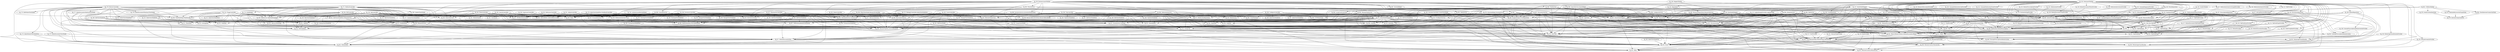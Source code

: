 digraph G { 
"fg_017: PatientEncounterItem" -> "fg_001: PatientItem"; 
"fg_018: dateUtils" -> "fg_017: PatientEncounterItem"; 
"fg_019: StringUtils" -> "fg_018: dateUtils"; 
"fg_020: IUser" -> "fg_002: IRole"; 
"fg_021: MissionItem" -> "fg_009: MissionTripItem,ServiceResponse"; 
"fg_022: ISessionService,CurrentUser" -> "fg_009: MissionTripItem,ServiceResponse"; 
"fg_022: ISessionService,CurrentUser" -> "fg_002: IRole"; 
"fg_023: IConceptService" -> "fg_009: MissionTripItem,ServiceResponse"; 
"fg_023: IConceptService" -> "fg_008: MedicationItem,PrescriptionItem"; 
"fg_024: IConfigureService" -> "fg_009: MissionTripItem,ServiceResponse"; 
"fg_024: IConfigureService" -> "fg_003: ISystemSetting"; 
"fg_025: IInventoryService" -> "fg_009: MissionTripItem,ServiceResponse"; 
"fg_025: IInventoryService" -> "fg_008: MedicationItem,PrescriptionItem"; 
"fg_026: IMedicationService" -> "fg_009: MissionTripItem,ServiceResponse"; 
"fg_026: IMedicationService" -> "fg_007: MedicationAdministrationItem"; 
"fg_026: IMedicationService" -> "fg_008: MedicationItem,PrescriptionItem"; 
"fg_027: IResearchService" -> "fg_009: MissionTripItem,ServiceResponse"; 
"fg_029: IRoleService" -> "fg_009: MissionTripItem,ServiceResponse"; 
"fg_029: IRoleService" -> "fg_002: IRole"; 
"fg_030: ISearchService" -> "fg_009: MissionTripItem,ServiceResponse"; 
"fg_031: TabItem" -> "fg_014: TabFieldItem"; 
"fg_032: EditViewModelPost,IPhotoService" -> "fg_009: MissionTripItem,ServiceResponse"; 
"fg_032: EditViewModelPost,IPhotoService" -> "fg_011: PhotoItem"; 
"fg_032: EditViewModelPost,IPhotoService" -> "fg_014: TabFieldItem"; 
"fg_032: EditViewModelPost,IPhotoService" -> "fg_017: PatientEncounterItem"; 
"fg_032: EditViewModelPost,IPhotoService" -> "fg_008: MedicationItem,PrescriptionItem"; 
"fg_032: EditViewModelPost,IPhotoService" -> "fg_012: ProblemItem"; 
"fg_033: AbstractMultiMap" -> "fg_019: StringUtils"; 
"fg_034: User,IMissionTeam,MissionTeam,MissionTrip" -> "fg_036: MissionCountry,MissionCity"; 
"fg_034: User,IMissionTeam,MissionTeam,MissionTrip" -> "fg_035: IMissionCountry,IMissionCity"; 
"fg_034: User,IMissionTeam,MissionTeam,MissionTrip" -> "fg_002: IRole"; 
"fg_034: User,IMissionTeam,MissionTeam,MissionTrip" -> "fg_020: IUser"; 
"fg_036: MissionCountry,MissionCity" -> "fg_035: IMissionCountry,IMissionCity"; 
"fg_037: IUserService,UserItem" -> "fg_009: MissionTripItem,ServiceResponse"; 
"fg_037: IUserService,UserItem" -> "fg_002: IRole"; 
"fg_037: IUserService,UserItem" -> "fg_020: IUser"; 
"fg_038: ITabService,TabFieldMultiMap" -> "fg_009: MissionTripItem,ServiceResponse"; 
"fg_038: ITabService,TabFieldMultiMap" -> "fg_014: TabFieldItem"; 
"fg_038: ITabService,TabFieldMultiMap" -> "fg_031: TabItem"; 
"fg_038: ITabService,TabFieldMultiMap" -> "fg_033: AbstractMultiMap"; 
"fg_038: ITabService,TabFieldMultiMap" -> "fg_019: StringUtils"; 
"fg_039: VitalMultiMap,IVitalService" -> "fg_009: MissionTripItem,ServiceResponse"; 
"fg_039: VitalMultiMap,IVitalService" -> "fg_015: VitalItem"; 
"fg_039: VitalMultiMap,IVitalService" -> "fg_033: AbstractMultiMap"; 
"fg_041: Photo,IPatient,Patient,PatientEncounter,IPhoto" -> "fg_042: PatientAgeClassification"; 
"fg_041: Photo,IPatient,Patient,PatientEncounter,IPhoto" -> "fg_040: IPatientAgeClassification"; 
"fg_041: Photo,IPatient,Patient,PatientEncounter,IPhoto" -> "fg_034: User,IMissionTeam,MissionTeam,MissionTrip"; 
"fg_041: Photo,IPatient,Patient,PatientEncounter,IPhoto" -> "fg_020: IUser"; 
"fg_042: PatientAgeClassification" -> "fg_040: IPatientAgeClassification"; 
"fg_045: IMissionTripService" -> "fg_009: MissionTripItem,ServiceResponse"; 
"fg_045: IMissionTripService" -> "fg_034: User,IMissionTeam,MissionTeam,MissionTrip"; 
"fg_045: IMissionTripService" -> "fg_043: TripItem"; 
"fg_045: IMissionTripService" -> "fg_044: TeamItem"; 
"fg_046: AllowedRoles,AllowedRolesAction" -> "fg_002: IRole"; 
"fg_046: AllowedRoles,AllowedRolesAction" -> "fg_037: IUserService,UserItem"; 
"fg_049: Medication,PatientPrescription" -> "fg_041: Photo,IPatient,Patient,PatientEncounter,IPhoto"; 
"fg_049: Medication,PatientPrescription" -> "fg_034: User,IMissionTeam,MissionTeam,MissionTrip"; 
"fg_049: Medication,PatientPrescription" -> "fg_048: IConceptPrescriptionAdministration"; 
"fg_049: Medication,PatientPrescription" -> "fg_020: IUser"; 
"fg_049: Medication,PatientPrescription" -> "fg_050: ConceptPrescriptionAdministration"; 
"fg_050: ConceptPrescriptionAdministration" -> "fg_048: IConceptPrescriptionAdministration"; 
"fg_053: ITab,Tab,TabField" -> "fg_057: TabFieldType"; 
"fg_053: ITab,Tab,TabField" -> "fg_056: "; 
"fg_053: ITab,Tab,TabField" -> "fg_052: ITabFieldSize"; 
"fg_053: ITab,Tab,TabField" -> "fg_055: TabFieldSize"; 
"fg_053: ITab,Tab,TabField" -> "fg_054: ITabFieldType"; 
"fg_055: TabFieldSize" -> "fg_052: ITabFieldSize"; 
"fg_056: " -> "fg_041: Photo,IPatient,Patient,PatientEncounter,IPhoto"; 
"fg_056: " -> "fg_034: User,IMissionTeam,MissionTeam,MissionTrip"; 
"fg_056: " -> "fg_052: ITabFieldSize"; 
"fg_056: " -> "fg_054: ITabFieldType"; 
"fg_056: " -> "fg_053: ITab,Tab,TabField"; 
"fg_057: TabFieldType" -> "fg_054: ITabFieldType"; 
"fg_058: LogicDoer" -> "fg_041: Photo,IPatient,Patient,PatientEncounter,IPhoto"; 
"fg_058: LogicDoer" -> "fg_018: dateUtils"; 
"fg_059: IPatientService" -> "fg_009: MissionTripItem,ServiceResponse"; 
"fg_059: IPatientService" -> "fg_041: Photo,IPatient,Patient,PatientEncounter,IPhoto"; 
"fg_059: IPatientService" -> "fg_001: PatientItem"; 
"fg_060: ILoginAttempt,IUserRepository" -> "fg_034: User,IMissionTeam,MissionTeam,MissionTrip"; 
"fg_060: ILoginAttempt,IUserRepository" -> "fg_002: IRole"; 
"fg_060: ILoginAttempt,IUserRepository" -> "fg_020: IUser"; 
"fg_061: IPatientEncounterVital" -> "fg_051: IVital"; 
"fg_062: ResearchEncounterVital" -> "fg_042: PatientAgeClassification"; 
"fg_062: ResearchEncounterVital" -> "fg_040: IPatientAgeClassification"; 
"fg_062: ResearchEncounterVital" -> "fg_041: Photo,IPatient,Patient,PatientEncounter,IPhoto"; 
"fg_062: ResearchEncounterVital" -> "fg_063: Vital"; 
"fg_062: ResearchEncounterVital" -> "fg_034: User,IMissionTeam,MissionTeam,MissionTrip"; 
"fg_062: ResearchEncounterVital" -> "fg_049: Medication,PatientPrescription"; 
"fg_062: ResearchEncounterVital" -> "fg_051: IVital"; 
"fg_062: ResearchEncounterVital" -> "fg_020: IUser"; 
"fg_063: Vital" -> "fg_051: IVital"; 
"fg_064: IEncounterService" -> "fg_009: MissionTripItem,ServiceResponse"; 
"fg_064: IEncounterService" -> "fg_041: Photo,IPatient,Patient,PatientEncounter,IPhoto"; 
"fg_064: IEncounterService" -> "fg_056: "; 
"fg_064: IEncounterService" -> "fg_017: PatientEncounterItem"; 
"fg_065: IDataModelMapper" -> "fg_041: Photo,IPatient,Patient,PatientEncounter,IPhoto"; 
"fg_065: IDataModelMapper" -> "fg_034: User,IMissionTeam,MissionTeam,MissionTrip"; 
"fg_065: IDataModelMapper" -> "fg_056: "; 
"fg_065: IDataModelMapper" -> "fg_049: Medication,PatientPrescription"; 
"fg_065: IDataModelMapper" -> "fg_061: IPatientEncounterVital"; 
"fg_065: IDataModelMapper" -> "fg_035: IMissionCountry,IMissionCity"; 
"fg_065: IDataModelMapper" -> "fg_002: IRole"; 
"fg_065: IDataModelMapper" -> "fg_020: IUser"; 
"fg_065: IDataModelMapper" -> "fg_053: ITab,Tab,TabField"; 
"fg_066: QueryProvider" -> "fg_036: MissionCountry,MissionCity"; 
"fg_066: QueryProvider" -> "fg_034: User,IMissionTeam,MissionTeam,MissionTrip"; 
"fg_066: QueryProvider" -> "fg_003: ISystemSetting"; 
"fg_066: QueryProvider" -> "fg_049: Medication,PatientPrescription"; 
"fg_066: QueryProvider" -> "fg_056: "; 
"fg_066: QueryProvider" -> "fg_061: IPatientEncounterVital"; 
"fg_066: QueryProvider" -> "fg_055: TabFieldSize"; 
"fg_066: QueryProvider" -> "fg_042: PatientAgeClassification"; 
"fg_066: QueryProvider" -> "fg_041: Photo,IPatient,Patient,PatientEncounter,IPhoto"; 
"fg_066: QueryProvider" -> "fg_063: Vital"; 
"fg_066: QueryProvider" -> "fg_057: TabFieldType"; 
"fg_066: QueryProvider" -> "fg_051: IVital"; 
"fg_066: QueryProvider" -> "fg_062: ResearchEncounterVital"; 
"fg_066: QueryProvider" -> "fg_053: ITab,Tab,TabField"; 
"fg_068: IPatientRepository" -> "fg_040: IPatientAgeClassification"; 
"fg_068: IPatientRepository" -> "fg_041: Photo,IPatient,Patient,PatientEncounter,IPhoto"; 
"fg_070: ISessionHelper,SessionService" -> "fg_005: IPasswordEncryptor"; 
"fg_070: ISessionHelper,SessionService" -> "fg_009: MissionTripItem,ServiceResponse"; 
"fg_070: ISessionHelper,SessionService" -> "fg_045: IMissionTripService"; 
"fg_070: ISessionHelper,SessionService" -> "fg_060: ILoginAttempt,IUserRepository"; 
"fg_070: ISessionHelper,SessionService" -> "fg_034: User,IMissionTeam,MissionTeam,MissionTrip"; 
"fg_070: ISessionHelper,SessionService" -> "fg_022: ISessionService,CurrentUser"; 
"fg_070: ISessionHelper,SessionService" -> "fg_020: IUser"; 
"fg_070: ISessionHelper,SessionService" -> "fg_037: IUserService,UserItem"; 
"fg_070: ISessionHelper,SessionService" -> "fg_065: IDataModelMapper"; 
"fg_071: IItemModelMapper" -> "fg_009: MissionTripItem,ServiceResponse"; 
"fg_071: IItemModelMapper" -> "fg_010: NoteItem"; 
"fg_071: IItemModelMapper" -> "fg_011: PhotoItem"; 
"fg_071: IItemModelMapper" -> "fg_034: User,IMissionTeam,MissionTeam,MissionTrip"; 
"fg_071: IItemModelMapper" -> "fg_015: VitalItem"; 
"fg_071: IItemModelMapper" -> "fg_049: Medication,PatientPrescription"; 
"fg_071: IItemModelMapper" -> "fg_007: MedicationAdministrationItem"; 
"fg_071: IItemModelMapper" -> "fg_031: TabItem"; 
"fg_071: IItemModelMapper" -> "fg_020: IUser"; 
"fg_071: IItemModelMapper" -> "fg_012: ProblemItem"; 
"fg_071: IItemModelMapper" -> "fg_041: Photo,IPatient,Patient,PatientEncounter,IPhoto"; 
"fg_071: IItemModelMapper" -> "fg_014: TabFieldItem"; 
"fg_071: IItemModelMapper" -> "fg_048: IConceptPrescriptionAdministration"; 
"fg_071: IItemModelMapper" -> "fg_017: PatientEncounterItem"; 
"fg_071: IItemModelMapper" -> "fg_008: MedicationItem,PrescriptionItem"; 
"fg_071: IItemModelMapper" -> "fg_006: CityItem"; 
"fg_071: IItemModelMapper" -> "fg_001: PatientItem"; 
"fg_071: IItemModelMapper" -> "fg_037: IUserService,UserItem"; 
"fg_071: IItemModelMapper" -> "fg_013: SettingItem"; 
"fg_071: IItemModelMapper" -> "fg_043: TripItem"; 
"fg_071: IItemModelMapper" -> "fg_044: TeamItem"; 
"fg_071: IItemModelMapper" -> "fg_021: MissionItem"; 
"fg_072: IMedicationRepository" -> "fg_049: Medication,PatientPrescription"; 
"fg_073: IEncounterRepository" -> "fg_041: Photo,IPatient,Patient,PatientEncounter,IPhoto"; 
"fg_074: IPrescriptionRepository" -> "fg_049: Medication,PatientPrescription"; 
"fg_074: IPrescriptionRepository" -> "fg_048: IConceptPrescriptionAdministration"; 
"fg_075: IPhotoRepository" -> "fg_041: Photo,IPatient,Patient,PatientEncounter,IPhoto"; 
"fg_075: IPhotoRepository" -> "fg_066: QueryProvider"; 
"fg_077: BCryptPasswordEncryptor" -> "fg_005: IPasswordEncryptor"; 
"fg_078: SendLocationDataTask" -> "fg_076: InternetConnectionUtil"; 
"fg_079: MaintainReverseSshTunnelTask" -> "fg_076: InternetConnectionUtil"; 
"fg_080: CheckInternetConnectionTask" -> "fg_076: InternetConnectionUtil"; 
"fg_081: UtilitiesModule" -> "fg_077: BCryptPasswordEncryptor"; 
"fg_081: UtilitiesModule" -> "fg_005: IPasswordEncryptor"; 
"fg_081: UtilitiesModule" -> "fg_079: MaintainReverseSshTunnelTask"; 
"fg_081: UtilitiesModule" -> "fg_078: SendLocationDataTask"; 
"fg_081: UtilitiesModule" -> "fg_080: CheckInternetConnectionTask"; 
"fg_084: LocaleUnitConverter" -> "fg_015: VitalItem"; 
"fg_084: LocaleUnitConverter" -> "fg_001: PatientItem"; 
"fg_084: LocaleUnitConverter" -> "fg_039: VitalMultiMap,IVitalService"; 
"fg_084: LocaleUnitConverter" -> "fg_033: AbstractMultiMap"; 
"fg_085: " -> "fg_005: IPasswordEncryptor"; 
"fg_085: " -> "fg_009: MissionTripItem,ServiceResponse"; 
"fg_085: " -> "fg_071: IItemModelMapper"; 
"fg_085: " -> "fg_060: ILoginAttempt,IUserRepository"; 
"fg_085: " -> "fg_069: IRepository"; 
"fg_085: " -> "fg_049: Medication,PatientPrescription"; 
"fg_085: " -> "fg_002: IRole"; 
"fg_085: " -> "fg_037: IUserService,UserItem"; 
"fg_085: " -> "fg_020: IUser"; 
"fg_085: " -> "fg_018: dateUtils"; 
"fg_085: " -> "fg_065: IDataModelMapper"; 
"fg_085: " -> "fg_019: StringUtils"; 
"fg_086: InventoryService,InventoryExportItem" -> "fg_009: MissionTripItem,ServiceResponse"; 
"fg_086: InventoryService,InventoryExportItem" -> "fg_072: IMedicationRepository"; 
"fg_086: InventoryService,InventoryExportItem" -> "fg_071: IItemModelMapper"; 
"fg_086: InventoryService,InventoryExportItem" -> "fg_060: ILoginAttempt,IUserRepository"; 
"fg_086: InventoryService,InventoryExportItem" -> "fg_049: Medication,PatientPrescription"; 
"fg_086: InventoryService,InventoryExportItem" -> "fg_008: MedicationItem,PrescriptionItem"; 
"fg_086: InventoryService,InventoryExportItem" -> "fg_082: GsonFlattener"; 
"fg_086: InventoryService,InventoryExportItem" -> "fg_018: dateUtils"; 
"fg_086: InventoryService,InventoryExportItem" -> "fg_020: IUser"; 
"fg_086: InventoryService,InventoryExportItem" -> "fg_083: CSVWriterGson"; 
"fg_086: InventoryService,InventoryExportItem" -> "fg_065: IDataModelMapper"; 
"fg_086: InventoryService,InventoryExportItem" -> "fg_025: IInventoryService"; 
"fg_087: SessionHelper" -> "fg_070: ISessionHelper,SessionService"; 
"fg_088: VitalService" -> "fg_009: MissionTripItem,ServiceResponse"; 
"fg_088: VitalService" -> "fg_003: ISystemSetting"; 
"fg_088: VitalService" -> "fg_015: VitalItem"; 
"fg_088: VitalService" -> "fg_061: IPatientEncounterVital"; 
"fg_088: VitalService" -> "fg_071: IItemModelMapper"; 
"fg_088: VitalService" -> "fg_063: Vital"; 
"fg_088: VitalService" -> "fg_069: IRepository"; 
"fg_088: VitalService" -> "fg_039: VitalMultiMap,IVitalService"; 
"fg_088: VitalService" -> "fg_084: LocaleUnitConverter"; 
"fg_088: VitalService" -> "fg_051: IVital"; 
"fg_088: VitalService" -> "fg_018: dateUtils"; 
"fg_088: VitalService" -> "fg_065: IDataModelMapper"; 
"fg_088: VitalService" -> "fg_066: QueryProvider"; 
"fg_089: TabService" -> "fg_009: MissionTripItem,ServiceResponse"; 
"fg_089: TabService" -> "fg_038: ITabService,TabFieldMultiMap"; 
"fg_089: TabService" -> "fg_056: "; 
"fg_089: TabService" -> "fg_052: ITabFieldSize"; 
"fg_089: TabService" -> "fg_031: TabItem"; 
"fg_089: TabService" -> "fg_055: TabFieldSize"; 
"fg_089: TabService" -> "fg_054: ITabFieldType"; 
"fg_089: TabService" -> "fg_041: Photo,IPatient,Patient,PatientEncounter,IPhoto"; 
"fg_089: TabService" -> "fg_071: IItemModelMapper"; 
"fg_089: TabService" -> "fg_014: TabFieldItem"; 
"fg_089: TabService" -> "fg_057: TabFieldType"; 
"fg_089: TabService" -> "fg_069: IRepository"; 
"fg_089: TabService" -> "fg_018: dateUtils"; 
"fg_089: TabService" -> "fg_065: IDataModelMapper"; 
"fg_089: TabService" -> "fg_019: StringUtils"; 
"fg_089: TabService" -> "fg_053: ITab,Tab,TabField"; 
"fg_089: TabService" -> "fg_066: QueryProvider"; 
"fg_090: SearchService,QueryHelper" -> "fg_074: IPrescriptionRepository"; 
"fg_090: SearchService,QueryHelper" -> "fg_020: IUser"; 
"fg_090: SearchService,QueryHelper" -> "fg_071: IItemModelMapper"; 
"fg_090: SearchService,QueryHelper" -> "fg_030: ISearchService"; 
"fg_090: SearchService,QueryHelper" -> "fg_069: IRepository"; 
"fg_090: SearchService,QueryHelper" -> "fg_017: PatientEncounterItem"; 
"fg_090: SearchService,QueryHelper" -> "fg_073: IEncounterRepository"; 
"fg_090: SearchService,QueryHelper" -> "fg_013: SettingItem"; 
"fg_090: SearchService,QueryHelper" -> "fg_025: IInventoryService"; 
"fg_090: SearchService,QueryHelper" -> "fg_009: MissionTripItem,ServiceResponse"; 
"fg_090: SearchService,QueryHelper" -> "fg_036: MissionCountry,MissionCity"; 
"fg_090: SearchService,QueryHelper" -> "fg_034: User,IMissionTeam,MissionTeam,MissionTrip"; 
"fg_090: SearchService,QueryHelper" -> "fg_003: ISystemSetting"; 
"fg_090: SearchService,QueryHelper" -> "fg_068: IPatientRepository"; 
"fg_090: SearchService,QueryHelper" -> "fg_049: Medication,PatientPrescription"; 
"fg_090: SearchService,QueryHelper" -> "fg_035: IMissionCountry,IMissionCity"; 
"fg_090: SearchService,QueryHelper" -> "fg_061: IPatientEncounterVital"; 
"fg_090: SearchService,QueryHelper" -> "fg_067: ConceptDiagnosis,IConceptDiagnosis"; 
"fg_090: SearchService,QueryHelper" -> "fg_040: IPatientAgeClassification"; 
"fg_090: SearchService,QueryHelper" -> "fg_041: Photo,IPatient,Patient,PatientEncounter,IPhoto"; 
"fg_090: SearchService,QueryHelper" -> "fg_008: MedicationItem,PrescriptionItem"; 
"fg_090: SearchService,QueryHelper" -> "fg_001: PatientItem"; 
"fg_090: SearchService,QueryHelper" -> "fg_039: VitalMultiMap,IVitalService"; 
"fg_090: SearchService,QueryHelper" -> "fg_006: CityItem"; 
"fg_090: SearchService,QueryHelper" -> "fg_084: LocaleUnitConverter"; 
"fg_090: SearchService,QueryHelper" -> "fg_066: QueryProvider"; 
"fg_090: SearchService,QueryHelper" -> "fg_019: StringUtils"; 
"fg_091: RoleService" -> "fg_009: MissionTripItem,ServiceResponse"; 
"fg_091: RoleService" -> "fg_060: ILoginAttempt,IUserRepository"; 
"fg_091: RoleService" -> "fg_029: IRoleService"; 
"fg_091: RoleService" -> "fg_002: IRole"; 
"fg_092: ResearchExportItem,ResearchService" -> "fg_009: MissionTripItem,ServiceResponse"; 
"fg_092: ResearchExportItem,ResearchService" -> "fg_058: LogicDoer"; 
"fg_092: ResearchExportItem,ResearchService" -> "fg_034: User,IMissionTeam,MissionTeam,MissionTrip"; 
"fg_092: ResearchExportItem,ResearchService" -> "fg_049: Medication,PatientPrescription"; 
"fg_092: ResearchExportItem,ResearchService" -> "fg_056: "; 
"fg_092: ResearchExportItem,ResearchService" -> "fg_035: IMissionCountry,IMissionCity"; 
"fg_092: ResearchExportItem,ResearchService" -> "fg_028: ResearchResultSetItem,ResearchResultItem"; 
"fg_092: ResearchExportItem,ResearchService" -> "fg_082: GsonFlattener"; 
"fg_092: ResearchExportItem,ResearchService" -> "fg_083: CSVWriterGson"; 
"fg_092: ResearchExportItem,ResearchService" -> "fg_027: IResearchService"; 
"fg_092: ResearchExportItem,ResearchService" -> "fg_041: Photo,IPatient,Patient,PatientEncounter,IPhoto"; 
"fg_092: ResearchExportItem,ResearchService" -> "fg_063: Vital"; 
"fg_092: ResearchExportItem,ResearchService" -> "fg_069: IRepository"; 
"fg_092: ResearchExportItem,ResearchService" -> "fg_051: IVital"; 
"fg_092: ResearchExportItem,ResearchService" -> "fg_062: ResearchEncounterVital"; 
"fg_092: ResearchExportItem,ResearchService" -> "fg_018: dateUtils"; 
"fg_092: ResearchExportItem,ResearchService" -> "fg_019: StringUtils"; 
"fg_092: ResearchExportItem,ResearchService" -> "fg_066: QueryProvider"; 
"fg_093: PhotoService" -> "fg_075: IPhotoRepository"; 
"fg_093: PhotoService" -> "fg_058: LogicDoer"; 
"fg_093: PhotoService" -> "fg_009: MissionTripItem,ServiceResponse"; 
"fg_093: PhotoService" -> "fg_011: PhotoItem"; 
"fg_093: PhotoService" -> "fg_041: Photo,IPatient,Patient,PatientEncounter,IPhoto"; 
"fg_093: PhotoService" -> "fg_071: IItemModelMapper"; 
"fg_093: PhotoService" -> "fg_068: IPatientRepository"; 
"fg_093: PhotoService" -> "fg_017: PatientEncounterItem"; 
"fg_093: PhotoService" -> "fg_001: PatientItem"; 
"fg_093: PhotoService" -> "fg_032: EditViewModelPost,IPhotoService"; 
"fg_093: PhotoService" -> "fg_019: StringUtils"; 
"fg_093: PhotoService" -> "fg_066: QueryProvider"; 
"fg_094: PatientService" -> "fg_009: MissionTripItem,ServiceResponse"; 
"fg_094: PatientService" -> "fg_040: IPatientAgeClassification"; 
"fg_094: PatientService" -> "fg_041: Photo,IPatient,Patient,PatientEncounter,IPhoto"; 
"fg_094: PatientService" -> "fg_071: IItemModelMapper"; 
"fg_094: PatientService" -> "fg_068: IPatientRepository"; 
"fg_094: PatientService" -> "fg_001: PatientItem"; 
"fg_094: PatientService" -> "fg_059: IPatientService"; 
"fg_094: PatientService" -> "fg_065: IDataModelMapper"; 
"fg_094: PatientService" -> "fg_019: StringUtils"; 
"fg_094: PatientService" -> "fg_066: QueryProvider"; 
"fg_095: MissionTripService" -> "fg_009: MissionTripItem,ServiceResponse"; 
"fg_095: MissionTripService" -> "fg_060: ILoginAttempt,IUserRepository"; 
"fg_095: MissionTripService" -> "fg_045: IMissionTripService"; 
"fg_095: MissionTripService" -> "fg_036: MissionCountry,MissionCity"; 
"fg_095: MissionTripService" -> "fg_034: User,IMissionTeam,MissionTeam,MissionTrip"; 
"fg_095: MissionTripService" -> "fg_035: IMissionCountry,IMissionCity"; 
"fg_095: MissionTripService" -> "fg_020: IUser"; 
"fg_095: MissionTripService" -> "fg_071: IItemModelMapper"; 
"fg_095: MissionTripService" -> "fg_069: IRepository"; 
"fg_095: MissionTripService" -> "fg_006: CityItem"; 
"fg_095: MissionTripService" -> "fg_044: TeamItem"; 
"fg_095: MissionTripService" -> "fg_043: TripItem"; 
"fg_095: MissionTripService" -> "fg_065: IDataModelMapper"; 
"fg_095: MissionTripService" -> "fg_066: QueryProvider"; 
"fg_095: MissionTripService" -> "fg_019: StringUtils"; 
"fg_095: MissionTripService" -> "fg_021: MissionItem"; 
"fg_096: MedicationService" -> "fg_009: MissionTripItem,ServiceResponse"; 
"fg_096: MedicationService" -> "fg_049: Medication,PatientPrescription"; 
"fg_096: MedicationService" -> "fg_007: MedicationAdministrationItem"; 
"fg_096: MedicationService" -> "fg_074: IPrescriptionRepository"; 
"fg_096: MedicationService" -> "fg_020: IUser"; 
"fg_096: MedicationService" -> "fg_026: IMedicationService"; 
"fg_096: MedicationService" -> "fg_072: IMedicationRepository"; 
"fg_096: MedicationService" -> "fg_071: IItemModelMapper"; 
"fg_096: MedicationService" -> "fg_048: IConceptPrescriptionAdministration"; 
"fg_096: MedicationService" -> "fg_008: MedicationItem,PrescriptionItem"; 
"fg_096: MedicationService" -> "fg_018: dateUtils"; 
"fg_096: MedicationService" -> "fg_065: IDataModelMapper"; 
"fg_096: MedicationService" -> "fg_019: StringUtils"; 
"fg_097: EncounterService" -> "fg_009: MissionTripItem,ServiceResponse"; 
"fg_097: EncounterService" -> "fg_010: NoteItem"; 
"fg_097: EncounterService" -> "fg_060: ILoginAttempt,IUserRepository"; 
"fg_097: EncounterService" -> "fg_068: IPatientRepository"; 
"fg_097: EncounterService" -> "fg_056: "; 
"fg_097: EncounterService" -> "fg_052: ITabFieldSize"; 
"fg_097: EncounterService" -> "fg_064: IEncounterService"; 
"fg_097: EncounterService" -> "fg_020: IUser"; 
"fg_097: EncounterService" -> "fg_012: ProblemItem"; 
"fg_097: EncounterService" -> "fg_054: ITabFieldType"; 
"fg_097: EncounterService" -> "fg_040: IPatientAgeClassification"; 
"fg_097: EncounterService" -> "fg_014: TabFieldItem"; 
"fg_097: EncounterService" -> "fg_041: Photo,IPatient,Patient,PatientEncounter,IPhoto"; 
"fg_097: EncounterService" -> "fg_071: IItemModelMapper"; 
"fg_097: EncounterService" -> "fg_069: IRepository"; 
"fg_097: EncounterService" -> "fg_017: PatientEncounterItem"; 
"fg_097: EncounterService" -> "fg_073: IEncounterRepository"; 
"fg_097: EncounterService" -> "fg_037: IUserService,UserItem"; 
"fg_097: EncounterService" -> "fg_018: dateUtils"; 
"fg_097: EncounterService" -> "fg_065: IDataModelMapper"; 
"fg_097: EncounterService" -> "fg_053: ITab,Tab,TabField"; 
"fg_097: EncounterService" -> "fg_019: StringUtils"; 
"fg_097: EncounterService" -> "fg_066: QueryProvider"; 
"fg_098: ConfigureService" -> "fg_009: MissionTripItem,ServiceResponse"; 
"fg_098: ConfigureService" -> "fg_003: ISystemSetting"; 
"fg_098: ConfigureService" -> "fg_069: IRepository"; 
"fg_098: ConfigureService" -> "fg_024: IConfigureService"; 
"fg_098: ConfigureService" -> "fg_066: QueryProvider"; 
"fg_099: ConceptService" -> "fg_009: MissionTripItem,ServiceResponse"; 
"fg_099: ConceptService" -> "fg_072: IMedicationRepository"; 
"fg_099: ConceptService" -> "fg_071: IItemModelMapper"; 
"fg_099: ConceptService" -> "fg_023: IConceptService"; 
"fg_099: ConceptService" -> "fg_049: Medication,PatientPrescription"; 
"fg_099: ConceptService" -> "fg_008: MedicationItem,PrescriptionItem"; 
"fg_100: BusinessLayerModule" -> "fg_092: ResearchExportItem,ResearchService"; 
"fg_100: BusinessLayerModule" -> "fg_090: SearchService,QueryHelper"; 
"fg_100: BusinessLayerModule" -> "fg_099: ConceptService"; 
"fg_100: BusinessLayerModule" -> "fg_070: ISessionHelper,SessionService"; 
"fg_100: BusinessLayerModule" -> "fg_085: "; 
"fg_100: BusinessLayerModule" -> "fg_064: IEncounterService"; 
"fg_100: BusinessLayerModule" -> "fg_026: IMedicationService"; 
"fg_100: BusinessLayerModule" -> "fg_096: MedicationService"; 
"fg_100: BusinessLayerModule" -> "fg_093: PhotoService"; 
"fg_100: BusinessLayerModule" -> "fg_027: IResearchService"; 
"fg_100: BusinessLayerModule" -> "fg_030: ISearchService"; 
"fg_100: BusinessLayerModule" -> "fg_098: ConfigureService"; 
"fg_100: BusinessLayerModule" -> "fg_091: RoleService"; 
"fg_100: BusinessLayerModule" -> "fg_024: IConfigureService"; 
"fg_100: BusinessLayerModule" -> "fg_032: EditViewModelPost,IPhotoService"; 
"fg_100: BusinessLayerModule" -> "fg_025: IInventoryService"; 
"fg_100: BusinessLayerModule" -> "fg_097: EncounterService"; 
"fg_100: BusinessLayerModule" -> "fg_088: VitalService"; 
"fg_100: BusinessLayerModule" -> "fg_045: IMissionTripService"; 
"fg_100: BusinessLayerModule" -> "fg_087: SessionHelper"; 
"fg_100: BusinessLayerModule" -> "fg_095: MissionTripService"; 
"fg_100: BusinessLayerModule" -> "fg_038: ITabService,TabFieldMultiMap"; 
"fg_100: BusinessLayerModule" -> "fg_029: IRoleService"; 
"fg_100: BusinessLayerModule" -> "fg_059: IPatientService"; 
"fg_100: BusinessLayerModule" -> "fg_094: PatientService"; 
"fg_100: BusinessLayerModule" -> "fg_023: IConceptService"; 
"fg_100: BusinessLayerModule" -> "fg_086: InventoryService,InventoryExportItem"; 
"fg_100: BusinessLayerModule" -> "fg_022: ISessionService,CurrentUser"; 
"fg_100: BusinessLayerModule" -> "fg_039: VitalMultiMap,IVitalService"; 
"fg_100: BusinessLayerModule" -> "fg_037: IUserService,UserItem"; 
"fg_100: BusinessLayerModule" -> "fg_089: TabService"; 
"fg_101: MedicationDatabaseSeeder" -> "fg_069: IRepository"; 
"fg_101: MedicationDatabaseSeeder" -> "fg_048: IConceptPrescriptionAdministration"; 
"fg_101: MedicationDatabaseSeeder" -> "fg_049: Medication,PatientPrescription"; 
"fg_101: MedicationDatabaseSeeder" -> "fg_050: ConceptPrescriptionAdministration"; 
"fg_101: MedicationDatabaseSeeder" -> "fg_066: QueryProvider"; 
"fg_102: DatabaseSeeder" -> "fg_036: MissionCountry,MissionCity"; 
"fg_102: DatabaseSeeder" -> "fg_060: ILoginAttempt,IUserRepository"; 
"fg_102: DatabaseSeeder" -> "fg_034: User,IMissionTeam,MissionTeam,MissionTrip"; 
"fg_102: DatabaseSeeder" -> "fg_003: ISystemSetting"; 
"fg_102: DatabaseSeeder" -> "fg_068: IPatientRepository"; 
"fg_102: DatabaseSeeder" -> "fg_056: "; 
"fg_102: DatabaseSeeder" -> "fg_035: IMissionCountry,IMissionCity"; 
"fg_102: DatabaseSeeder" -> "fg_052: ITabFieldSize"; 
"fg_102: DatabaseSeeder" -> "fg_067: ConceptDiagnosis,IConceptDiagnosis"; 
"fg_102: DatabaseSeeder" -> "fg_004: Roles"; 
"fg_102: DatabaseSeeder" -> "fg_055: TabFieldSize"; 
"fg_102: DatabaseSeeder" -> "fg_054: ITabFieldType"; 
"fg_102: DatabaseSeeder" -> "fg_005: IPasswordEncryptor"; 
"fg_102: DatabaseSeeder" -> "fg_040: IPatientAgeClassification"; 
"fg_102: DatabaseSeeder" -> "fg_063: Vital"; 
"fg_102: DatabaseSeeder" -> "fg_057: TabFieldType"; 
"fg_102: DatabaseSeeder" -> "fg_069: IRepository"; 
"fg_102: DatabaseSeeder" -> "fg_051: IVital"; 
"fg_102: DatabaseSeeder" -> "fg_002: IRole"; 
"fg_102: DatabaseSeeder" -> "fg_018: dateUtils"; 
"fg_102: DatabaseSeeder" -> "fg_053: ITab,Tab,TabField"; 
"fg_102: DatabaseSeeder" -> "fg_019: StringUtils"; 
"fg_102: DatabaseSeeder" -> "fg_066: QueryProvider"; 
"fg_103: SeederModule" -> "fg_101: MedicationDatabaseSeeder"; 
"fg_103: SeederModule" -> "fg_102: DatabaseSeeder"; 
"fg_105: Repository" -> "fg_069: IRepository"; 
"fg_106: UserRepository" -> "fg_060: ILoginAttempt,IUserRepository"; 
"fg_106: UserRepository" -> "fg_034: User,IMissionTeam,MissionTeam,MissionTrip"; 
"fg_106: UserRepository" -> "fg_002: IRole"; 
"fg_106: UserRepository" -> "fg_020: IUser"; 
"fg_106: UserRepository" -> "fg_018: dateUtils"; 
"fg_106: UserRepository" -> "fg_066: QueryProvider"; 
"fg_106: UserRepository" -> "fg_019: StringUtils"; 
"fg_107: PrescriptionRepository" -> "fg_049: Medication,PatientPrescription"; 
"fg_107: PrescriptionRepository" -> "fg_048: IConceptPrescriptionAdministration"; 
"fg_107: PrescriptionRepository" -> "fg_074: IPrescriptionRepository"; 
"fg_107: PrescriptionRepository" -> "fg_050: ConceptPrescriptionAdministration"; 
"fg_107: PrescriptionRepository" -> "fg_065: IDataModelMapper"; 
"fg_107: PrescriptionRepository" -> "fg_066: QueryProvider"; 
"fg_108: PhotoRepository" -> "fg_075: IPhotoRepository"; 
"fg_108: PhotoRepository" -> "fg_041: Photo,IPatient,Patient,PatientEncounter,IPhoto"; 
"fg_108: PhotoRepository" -> "fg_065: IDataModelMapper"; 
"fg_108: PhotoRepository" -> "fg_066: QueryProvider"; 
"fg_108: PhotoRepository" -> "fg_019: StringUtils"; 
"fg_109: PatientRepository" -> "fg_042: PatientAgeClassification"; 
"fg_109: PatientRepository" -> "fg_040: IPatientAgeClassification"; 
"fg_109: PatientRepository" -> "fg_041: Photo,IPatient,Patient,PatientEncounter,IPhoto"; 
"fg_109: PatientRepository" -> "fg_068: IPatientRepository"; 
"fg_109: PatientRepository" -> "fg_019: StringUtils"; 
"fg_109: PatientRepository" -> "fg_066: QueryProvider"; 
"fg_110: MedicationRepository" -> "fg_072: IMedicationRepository"; 
"fg_110: MedicationRepository" -> "fg_049: Medication,PatientPrescription"; 
"fg_110: MedicationRepository" -> "fg_065: IDataModelMapper"; 
"fg_110: MedicationRepository" -> "fg_019: StringUtils"; 
"fg_110: MedicationRepository" -> "fg_066: QueryProvider"; 
"fg_111: VitalProvider" -> "fg_063: Vital"; 
"fg_111: VitalProvider" -> "fg_051: IVital"; 
"fg_112: UserProvider" -> "fg_034: User,IMissionTeam,MissionTeam,MissionTrip"; 
"fg_112: UserProvider" -> "fg_020: IUser"; 
"fg_113: TabProvider" -> "fg_053: ITab,Tab,TabField"; 
"fg_114: TabFieldTypeProvider" -> "fg_057: TabFieldType"; 
"fg_114: TabFieldTypeProvider" -> "fg_054: ITabFieldType"; 
"fg_115: LoginAttemptProvider,LoginAttempt" -> "fg_060: ILoginAttempt,IUserRepository"; 
"fg_115: LoginAttemptProvider,LoginAttempt" -> "fg_034: User,IMissionTeam,MissionTeam,MissionTrip"; 
"fg_115: LoginAttemptProvider,LoginAttempt" -> "fg_020: IUser"; 
"fg_116: TabFieldSizeProvider" -> "fg_052: ITabFieldSize"; 
"fg_116: TabFieldSizeProvider" -> "fg_055: TabFieldSize"; 
"fg_117: TabFieldProvider" -> "fg_056: "; 
"fg_117: TabFieldProvider" -> "fg_053: ITab,Tab,TabField"; 
"fg_118: SystemSettingProvider" -> "fg_003: ISystemSetting"; 
"fg_118: SystemSettingProvider" -> "fg_066: QueryProvider"; 
"fg_119: RoleProvider" -> "fg_034: User,IMissionTeam,MissionTeam,MissionTrip"; 
"fg_119: RoleProvider" -> "fg_002: IRole"; 
"fg_120: ResearchEncounterProvider" -> "fg_062: ResearchEncounterVital"; 
"fg_121: PhotoProvider" -> "fg_041: Photo,IPatient,Patient,PatientEncounter,IPhoto"; 
"fg_122: PatientProvider" -> "fg_041: Photo,IPatient,Patient,PatientEncounter,IPhoto"; 
"fg_123: PatientPrescriptionReplacementReasonProvider" -> "fg_049: Medication,PatientPrescription"; 
"fg_124: PatientPrescriptionReplacementProvider" -> "fg_049: Medication,PatientPrescription"; 
"fg_125: PatientPrescriptionProvider" -> "fg_049: Medication,PatientPrescription"; 
"fg_126: PatientEncounterVitalProvider" -> "fg_061: IPatientEncounterVital"; 
"fg_126: PatientEncounterVitalProvider" -> "fg_066: QueryProvider"; 
"fg_127: PatientEncounterTabFieldProvider" -> "fg_056: "; 
"fg_128: PatientEncounterProvider" -> "fg_041: Photo,IPatient,Patient,PatientEncounter,IPhoto"; 
"fg_129: PatientEncounterPhotoProvider" -> "fg_066: QueryProvider"; 
"fg_130: PatientAgeClassificationProvider" -> "fg_042: PatientAgeClassification"; 
"fg_130: PatientAgeClassificationProvider" -> "fg_040: IPatientAgeClassification"; 
"fg_131: MissionTripProvider" -> "fg_034: User,IMissionTeam,MissionTeam,MissionTrip"; 
"fg_132: MissionTeamProvider" -> "fg_034: User,IMissionTeam,MissionTeam,MissionTrip"; 
"fg_133: MissionCountryProvider" -> "fg_036: MissionCountry,MissionCity"; 
"fg_133: MissionCountryProvider" -> "fg_035: IMissionCountry,IMissionCity"; 
"fg_134: MissionCityProvider" -> "fg_036: MissionCountry,MissionCity"; 
"fg_134: MissionCityProvider" -> "fg_035: IMissionCountry,IMissionCity"; 
"fg_135: MedicationProvider" -> "fg_049: Medication,PatientPrescription"; 
"fg_136: MedicationInventoryProvider" -> "fg_049: Medication,PatientPrescription"; 
"fg_137: MedicationGenericStrengthProvider" -> "fg_049: Medication,PatientPrescription"; 
"fg_138: MedicationGenericProvider" -> "fg_049: Medication,PatientPrescription"; 
"fg_139: ConceptPrescriptionAdministrationProvider" -> "fg_048: IConceptPrescriptionAdministration"; 
"fg_139: ConceptPrescriptionAdministrationProvider" -> "fg_050: ConceptPrescriptionAdministration"; 
"fg_140: ConceptMedicationUnitProvider" -> "fg_049: Medication,PatientPrescription"; 
"fg_141: ConceptMedicationFormProvider" -> "fg_049: Medication,PatientPrescription"; 
"fg_142: ConceptDiagnosisProvider" -> "fg_067: ConceptDiagnosis,IConceptDiagnosis"; 
"fg_143: EncounterRepository" -> "fg_040: IPatientAgeClassification"; 
"fg_143: EncounterRepository" -> "fg_041: Photo,IPatient,Patient,PatientEncounter,IPhoto"; 
"fg_143: EncounterRepository" -> "fg_034: User,IMissionTeam,MissionTeam,MissionTrip"; 
"fg_143: EncounterRepository" -> "fg_073: IEncounterRepository"; 
"fg_143: EncounterRepository" -> "fg_020: IUser"; 
"fg_143: EncounterRepository" -> "fg_018: dateUtils"; 
"fg_143: EncounterRepository" -> "fg_066: QueryProvider"; 
"fg_144: ChiefComplaintProvider" -> "fg_041: Photo,IPatient,Patient,PatientEncounter,IPhoto"; 
"fg_145: DataLayerModule" -> "fg_134: MissionCityProvider"; 
"fg_145: DataLayerModule" -> "fg_129: PatientEncounterPhotoProvider"; 
"fg_145: DataLayerModule" -> "fg_060: ILoginAttempt,IUserRepository"; 
"fg_145: DataLayerModule" -> "fg_074: IPrescriptionRepository"; 
"fg_145: DataLayerModule" -> "fg_052: ITabFieldSize"; 
"fg_145: DataLayerModule" -> "fg_141: ConceptMedicationFormProvider"; 
"fg_145: DataLayerModule" -> "fg_128: PatientEncounterProvider"; 
"fg_145: DataLayerModule" -> "fg_120: ResearchEncounterProvider"; 
"fg_145: DataLayerModule" -> "fg_073: IEncounterRepository"; 
"fg_145: DataLayerModule" -> "fg_144: ChiefComplaintProvider"; 
"fg_145: DataLayerModule" -> "fg_135: MedicationProvider"; 
"fg_145: DataLayerModule" -> "fg_062: ResearchEncounterVital"; 
"fg_145: DataLayerModule" -> "fg_138: MedicationGenericProvider"; 
"fg_145: DataLayerModule" -> "fg_132: MissionTeamProvider"; 
"fg_145: DataLayerModule" -> "fg_068: IPatientRepository"; 
"fg_145: DataLayerModule" -> "fg_126: PatientEncounterVitalProvider"; 
"fg_145: DataLayerModule" -> "fg_035: IMissionCountry,IMissionCity"; 
"fg_145: DataLayerModule" -> "fg_111: VitalProvider"; 
"fg_145: DataLayerModule" -> "fg_142: ConceptDiagnosisProvider"; 
"fg_145: DataLayerModule" -> "fg_040: IPatientAgeClassification"; 
"fg_145: DataLayerModule" -> "fg_041: Photo,IPatient,Patient,PatientEncounter,IPhoto"; 
"fg_145: DataLayerModule" -> "fg_112: UserProvider"; 
"fg_145: DataLayerModule" -> "fg_131: MissionTripProvider"; 
"fg_145: DataLayerModule" -> "fg_002: IRole"; 
"fg_145: DataLayerModule" -> "fg_122: PatientProvider"; 
"fg_145: DataLayerModule" -> "fg_066: QueryProvider"; 
"fg_145: DataLayerModule" -> "fg_118: SystemSettingProvider"; 
"fg_145: DataLayerModule" -> "fg_143: EncounterRepository"; 
"fg_145: DataLayerModule" -> "fg_136: MedicationInventoryProvider"; 
"fg_145: DataLayerModule" -> "fg_113: TabProvider"; 
"fg_145: DataLayerModule" -> "fg_056: "; 
"fg_145: DataLayerModule" -> "fg_108: PhotoRepository"; 
"fg_145: DataLayerModule" -> "fg_125: PatientPrescriptionProvider"; 
"fg_145: DataLayerModule" -> "fg_107: PrescriptionRepository"; 
"fg_145: DataLayerModule" -> "fg_127: PatientEncounterTabFieldProvider"; 
"fg_145: DataLayerModule" -> "fg_020: IUser"; 
"fg_145: DataLayerModule" -> "fg_124: PatientPrescriptionReplacementProvider"; 
"fg_145: DataLayerModule" -> "fg_116: TabFieldSizeProvider"; 
"fg_145: DataLayerModule" -> "fg_072: IMedicationRepository"; 
"fg_145: DataLayerModule" -> "fg_109: PatientRepository"; 
"fg_145: DataLayerModule" -> "fg_123: PatientPrescriptionReplacementReasonProvider"; 
"fg_145: DataLayerModule" -> "fg_069: IRepository"; 
"fg_145: DataLayerModule" -> "fg_105: Repository"; 
"fg_145: DataLayerModule" -> "fg_051: IVital"; 
"fg_145: DataLayerModule" -> "fg_137: MedicationGenericStrengthProvider"; 
"fg_145: DataLayerModule" -> "fg_130: PatientAgeClassificationProvider"; 
"fg_145: DataLayerModule" -> "fg_115: LoginAttemptProvider,LoginAttempt"; 
"fg_145: DataLayerModule" -> "fg_139: ConceptPrescriptionAdministrationProvider"; 
"fg_145: DataLayerModule" -> "fg_075: IPhotoRepository"; 
"fg_145: DataLayerModule" -> "fg_114: TabFieldTypeProvider"; 
"fg_145: DataLayerModule" -> "fg_034: User,IMissionTeam,MissionTeam,MissionTrip"; 
"fg_145: DataLayerModule" -> "fg_003: ISystemSetting"; 
"fg_145: DataLayerModule" -> "fg_049: Medication,PatientPrescription"; 
"fg_145: DataLayerModule" -> "fg_061: IPatientEncounterVital"; 
"fg_145: DataLayerModule" -> "fg_119: RoleProvider"; 
"fg_145: DataLayerModule" -> "fg_067: ConceptDiagnosis,IConceptDiagnosis"; 
"fg_145: DataLayerModule" -> "fg_054: ITabFieldType"; 
"fg_145: DataLayerModule" -> "fg_110: MedicationRepository"; 
"fg_145: DataLayerModule" -> "fg_133: MissionCountryProvider"; 
"fg_145: DataLayerModule" -> "fg_140: ConceptMedicationUnitProvider"; 
"fg_145: DataLayerModule" -> "fg_121: PhotoProvider"; 
"fg_145: DataLayerModule" -> "fg_048: IConceptPrescriptionAdministration"; 
"fg_145: DataLayerModule" -> "fg_106: UserRepository"; 
"fg_145: DataLayerModule" -> "fg_117: TabFieldProvider"; 
"fg_145: DataLayerModule" -> "fg_053: ITab,Tab,TabField"; 
"fg_146: ResearchEncounterVitalProvider" -> "fg_062: ResearchEncounterVital"; 
"fg_147: DataModelMapper" -> "fg_034: User,IMissionTeam,MissionTeam,MissionTrip"; 
"fg_147: DataModelMapper" -> "fg_049: Medication,PatientPrescription"; 
"fg_147: DataModelMapper" -> "fg_056: "; 
"fg_147: DataModelMapper" -> "fg_035: IMissionCountry,IMissionCity"; 
"fg_147: DataModelMapper" -> "fg_061: IPatientEncounterVital"; 
"fg_147: DataModelMapper" -> "fg_052: ITabFieldSize"; 
"fg_147: DataModelMapper" -> "fg_070: ISessionHelper,SessionService"; 
"fg_147: DataModelMapper" -> "fg_064: IEncounterService"; 
"fg_147: DataModelMapper" -> "fg_020: IUser"; 
"fg_147: DataModelMapper" -> "fg_054: ITabFieldType"; 
"fg_147: DataModelMapper" -> "fg_041: Photo,IPatient,Patient,PatientEncounter,IPhoto"; 
"fg_147: DataModelMapper" -> "fg_022: ISessionService,CurrentUser"; 
"fg_147: DataModelMapper" -> "fg_048: IConceptPrescriptionAdministration"; 
"fg_147: DataModelMapper" -> "fg_051: IVital"; 
"fg_147: DataModelMapper" -> "fg_002: IRole"; 
"fg_147: DataModelMapper" -> "fg_018: dateUtils"; 
"fg_147: DataModelMapper" -> "fg_065: IDataModelMapper"; 
"fg_147: DataModelMapper" -> "fg_053: ITab,Tab,TabField"; 
"fg_147: DataModelMapper" -> "fg_019: StringUtils"; 
"fg_148: ItemModelMapper" -> "fg_015: VitalItem"; 
"fg_148: ItemModelMapper" -> "fg_020: IUser"; 
"fg_148: ItemModelMapper" -> "fg_071: IItemModelMapper"; 
"fg_148: ItemModelMapper" -> "fg_017: PatientEncounterItem"; 
"fg_148: ItemModelMapper" -> "fg_013: SettingItem"; 
"fg_148: ItemModelMapper" -> "fg_010: NoteItem"; 
"fg_148: ItemModelMapper" -> "fg_058: LogicDoer"; 
"fg_148: ItemModelMapper" -> "fg_009: MissionTripItem,ServiceResponse"; 
"fg_148: ItemModelMapper" -> "fg_011: PhotoItem"; 
"fg_148: ItemModelMapper" -> "fg_034: User,IMissionTeam,MissionTeam,MissionTrip"; 
"fg_148: ItemModelMapper" -> "fg_003: ISystemSetting"; 
"fg_148: ItemModelMapper" -> "fg_049: Medication,PatientPrescription"; 
"fg_148: ItemModelMapper" -> "fg_007: MedicationAdministrationItem"; 
"fg_148: ItemModelMapper" -> "fg_035: IMissionCountry,IMissionCity"; 
"fg_148: ItemModelMapper" -> "fg_031: TabItem"; 
"fg_148: ItemModelMapper" -> "fg_012: ProblemItem"; 
"fg_148: ItemModelMapper" -> "fg_041: Photo,IPatient,Patient,PatientEncounter,IPhoto"; 
"fg_148: ItemModelMapper" -> "fg_014: TabFieldItem"; 
"fg_148: ItemModelMapper" -> "fg_048: IConceptPrescriptionAdministration"; 
"fg_148: ItemModelMapper" -> "fg_008: MedicationItem,PrescriptionItem"; 
"fg_148: ItemModelMapper" -> "fg_006: CityItem"; 
"fg_148: ItemModelMapper" -> "fg_001: PatientItem"; 
"fg_148: ItemModelMapper" -> "fg_002: IRole"; 
"fg_148: ItemModelMapper" -> "fg_037: IUserService,UserItem"; 
"fg_148: ItemModelMapper" -> "fg_018: dateUtils"; 
"fg_148: ItemModelMapper" -> "fg_044: TeamItem"; 
"fg_148: ItemModelMapper" -> "fg_043: TripItem"; 
"fg_148: ItemModelMapper" -> "fg_021: MissionItem"; 
"fg_148: ItemModelMapper" -> "fg_019: StringUtils"; 
"fg_149: MapperModule" -> "fg_148: ItemModelMapper"; 
"fg_149: MapperModule" -> "fg_071: IItemModelMapper"; 
"fg_149: MapperModule" -> "fg_065: IDataModelMapper"; 
"fg_149: MapperModule" -> "fg_147: DataModelMapper"; 
"fg_150: AuthenticatedPartialHelper" -> "fg_002: IRole"; 
"fg_150: AuthenticatedPartialHelper" -> "fg_004: Roles"; 
"fg_152: IndexViewModelGet" -> "fg_015: VitalItem"; 
"fg_152: IndexViewModelGet" -> "fg_001: PatientItem"; 
"fg_152: IndexViewModelGet" -> "fg_013: SettingItem"; 
"fg_153: TriageController" -> "fg_009: MissionTripItem,ServiceResponse"; 
"fg_153: TriageController" -> "fg_151: IndexViewModelPost"; 
"fg_153: TriageController" -> "fg_015: VitalItem"; 
"fg_153: TriageController" -> "fg_064: IEncounterService"; 
"fg_153: TriageController" -> "fg_004: Roles"; 
"fg_153: TriageController" -> "fg_059: IPatientService"; 
"fg_153: TriageController" -> "fg_047: FEMRAuthenticated"; 
"fg_153: TriageController" -> "fg_030: ISearchService"; 
"fg_153: TriageController" -> "fg_017: PatientEncounterItem"; 
"fg_153: TriageController" -> "fg_022: ISessionService,CurrentUser"; 
"fg_153: TriageController" -> "fg_152: IndexViewModelGet"; 
"fg_153: TriageController" -> "fg_039: VitalMultiMap,IVitalService"; 
"fg_153: TriageController" -> "fg_001: PatientItem"; 
"fg_153: TriageController" -> "fg_016: DeleteViewModelPost"; 
"fg_153: TriageController" -> "fg_046: AllowedRoles,AllowedRolesAction"; 
"fg_153: TriageController" -> "fg_013: SettingItem"; 
"fg_153: TriageController" -> "fg_032: EditViewModelPost,IPhotoService"; 
"fg_153: TriageController" -> "fg_019: StringUtils"; 
"fg_154: EditViewModelPost" -> "fg_006: CityItem"; 
"fg_156: TabsViewModelGet" -> "fg_031: TabItem"; 
"fg_158: ContentViewModelGet" -> "fg_014: TabFieldItem"; 
"fg_159: TabController" -> "fg_009: MissionTripItem,ServiceResponse"; 
"fg_159: TabController" -> "fg_038: ITabService,TabFieldMultiMap"; 
"fg_159: TabController" -> "fg_155: TabsViewModelPost"; 
"fg_159: TabController" -> "fg_031: TabItem"; 
"fg_159: TabController" -> "fg_158: ContentViewModelGet"; 
"fg_159: TabController" -> "fg_004: Roles"; 
"fg_159: TabController" -> "fg_047: FEMRAuthenticated"; 
"fg_159: TabController" -> "fg_014: TabFieldItem"; 
"fg_159: TabController" -> "fg_022: ISessionService,CurrentUser"; 
"fg_159: TabController" -> "fg_156: TabsViewModelGet"; 
"fg_159: TabController" -> "fg_046: AllowedRoles,AllowedRolesAction"; 
"fg_159: TabController" -> "fg_157: ContentViewModelPost"; 
"fg_159: TabController" -> "fg_019: StringUtils"; 
"fg_160: SessionsController,CreateViewModel" -> "fg_009: MissionTripItem,ServiceResponse"; 
"fg_160: SessionsController,CreateViewModel" -> "fg_022: ISessionService,CurrentUser"; 
"fg_160: SessionsController,CreateViewModel" -> "fg_018: dateUtils"; 
"fg_160: SessionsController,CreateViewModel" -> "fg_037: IUserService,UserItem"; 
"fg_160: SessionsController,CreateViewModel" -> "fg_020: IUser"; 
"fg_160: SessionsController,CreateViewModel" -> "fg_019: StringUtils"; 
"fg_163: SearchController" -> "fg_009: MissionTripItem,ServiceResponse"; 
"fg_163: SearchController" -> "fg_007: MedicationAdministrationItem"; 
"fg_163: SearchController" -> "fg_161: PatientSearch"; 
"fg_163: SearchController" -> "fg_026: IMedicationService"; 
"fg_163: SearchController" -> "fg_004: Roles"; 
"fg_163: SearchController" -> "fg_047: FEMRAuthenticated"; 
"fg_163: SearchController" -> "fg_162: CitySearch"; 
"fg_163: SearchController" -> "fg_030: ISearchService"; 
"fg_163: SearchController" -> "fg_022: ISessionService,CurrentUser"; 
"fg_163: SearchController" -> "fg_006: CityItem"; 
"fg_163: SearchController" -> "fg_001: PatientItem"; 
"fg_163: SearchController" -> "fg_046: AllowedRoles,AllowedRolesAction"; 
"fg_163: SearchController" -> "fg_025: IInventoryService"; 
"fg_164: FilterViewModel,ResearchController" -> "fg_009: MissionTripItem,ServiceResponse"; 
"fg_164: FilterViewModel,ResearchController" -> "fg_027: IResearchService"; 
"fg_164: FilterViewModel,ResearchController" -> "fg_045: IMissionTripService"; 
"fg_164: FilterViewModel,ResearchController" -> "fg_022: ISessionService,CurrentUser"; 
"fg_164: FilterViewModel,ResearchController" -> "fg_028: ResearchResultSetItem,ResearchResultItem"; 
"fg_164: FilterViewModel,ResearchController" -> "fg_046: AllowedRoles,AllowedRolesAction"; 
"fg_164: FilterViewModel,ResearchController" -> "fg_004: Roles"; 
"fg_164: FilterViewModel,ResearchController" -> "fg_047: FEMRAuthenticated"; 
"fg_164: FilterViewModel,ResearchController" -> "fg_021: MissionItem"; 
"fg_164: FilterViewModel,ResearchController" -> "fg_019: StringUtils"; 
"fg_165: EditViewModelPost" -> "fg_008: MedicationItem,PrescriptionItem"; 
"fg_166: EditViewModelGet" -> "fg_010: NoteItem"; 
"fg_166: EditViewModelGet" -> "fg_007: MedicationAdministrationItem"; 
"fg_166: EditViewModelGet" -> "fg_017: PatientEncounterItem"; 
"fg_166: EditViewModelGet" -> "fg_008: MedicationItem,PrescriptionItem"; 
"fg_166: EditViewModelGet" -> "fg_001: PatientItem"; 
"fg_166: EditViewModelGet" -> "fg_012: ProblemItem"; 
"fg_166: EditViewModelGet" -> "fg_013: SettingItem"; 
"fg_167: PharmaciesController" -> "fg_010: NoteItem"; 
"fg_167: PharmaciesController" -> "fg_009: MissionTripItem,ServiceResponse"; 
"fg_167: PharmaciesController" -> "fg_007: MedicationAdministrationItem"; 
"fg_167: PharmaciesController" -> "fg_064: IEncounterService"; 
"fg_167: PharmaciesController" -> "fg_166: EditViewModelGet"; 
"fg_167: PharmaciesController" -> "fg_026: IMedicationService"; 
"fg_167: PharmaciesController" -> "fg_004: Roles"; 
"fg_167: PharmaciesController" -> "fg_012: ProblemItem"; 
"fg_167: PharmaciesController" -> "fg_047: FEMRAuthenticated"; 
"fg_167: PharmaciesController" -> "fg_030: ISearchService"; 
"fg_167: PharmaciesController" -> "fg_017: PatientEncounterItem"; 
"fg_167: PharmaciesController" -> "fg_022: ISessionService,CurrentUser"; 
"fg_167: PharmaciesController" -> "fg_008: MedicationItem,PrescriptionItem"; 
"fg_167: PharmaciesController" -> "fg_001: PatientItem"; 
"fg_167: PharmaciesController" -> "fg_165: EditViewModelPost"; 
"fg_167: PharmaciesController" -> "fg_046: AllowedRoles,AllowedRolesAction"; 
"fg_167: PharmaciesController" -> "fg_013: SettingItem"; 
"fg_167: PharmaciesController" -> "fg_025: IInventoryService"; 
"fg_167: PharmaciesController" -> "fg_019: StringUtils"; 
"fg_169: EditViewModelGet" -> "fg_011: PhotoItem"; 
"fg_169: EditViewModelGet" -> "fg_007: MedicationAdministrationItem"; 
"fg_169: EditViewModelGet" -> "fg_017: PatientEncounterItem"; 
"fg_169: EditViewModelGet" -> "fg_008: MedicationItem,PrescriptionItem"; 
"fg_169: EditViewModelGet" -> "fg_001: PatientItem"; 
"fg_169: EditViewModelGet" -> "fg_031: TabItem"; 
"fg_169: EditViewModelGet" -> "fg_012: ProblemItem"; 
"fg_169: EditViewModelGet" -> "fg_013: SettingItem"; 
"fg_170: FieldHelper" -> "fg_009: MissionTripItem,ServiceResponse"; 
"fg_170: FieldHelper" -> "fg_014: TabFieldItem"; 
"fg_170: FieldHelper" -> "fg_038: ITabService,TabFieldMultiMap"; 
"fg_170: FieldHelper" -> "fg_031: TabItem"; 
"fg_170: FieldHelper" -> "fg_019: StringUtils"; 
"fg_171: MedicalController" -> "fg_168: UpdateVitalsModel"; 
"fg_171: MedicalController" -> "fg_015: VitalItem"; 
"fg_171: MedicalController" -> "fg_064: IEncounterService"; 
"fg_171: MedicalController" -> "fg_004: Roles"; 
"fg_171: MedicalController" -> "fg_026: IMedicationService"; 
"fg_171: MedicalController" -> "fg_030: ISearchService"; 
"fg_171: MedicalController" -> "fg_169: EditViewModelGet"; 
"fg_171: MedicalController" -> "fg_017: PatientEncounterItem"; 
"fg_171: MedicalController" -> "fg_013: SettingItem"; 
"fg_171: MedicalController" -> "fg_032: EditViewModelPost,IPhotoService"; 
"fg_171: MedicalController" -> "fg_009: MissionTripItem,ServiceResponse"; 
"fg_171: MedicalController" -> "fg_011: PhotoItem"; 
"fg_171: MedicalController" -> "fg_038: ITabService,TabFieldMultiMap"; 
"fg_171: MedicalController" -> "fg_007: MedicationAdministrationItem"; 
"fg_171: MedicalController" -> "fg_031: TabItem"; 
"fg_171: MedicalController" -> "fg_012: ProblemItem"; 
"fg_171: MedicalController" -> "fg_047: FEMRAuthenticated"; 
"fg_171: MedicalController" -> "fg_014: TabFieldItem"; 
"fg_171: MedicalController" -> "fg_170: FieldHelper"; 
"fg_171: MedicalController" -> "fg_022: ISessionService,CurrentUser"; 
"fg_171: MedicalController" -> "fg_008: MedicationItem,PrescriptionItem"; 
"fg_171: MedicalController" -> "fg_039: VitalMultiMap,IVitalService"; 
"fg_171: MedicalController" -> "fg_001: PatientItem"; 
"fg_171: MedicalController" -> "fg_046: AllowedRoles,AllowedRolesAction"; 
"fg_171: MedicalController" -> "fg_037: IUserService,UserItem"; 
"fg_171: MedicalController" -> "fg_019: StringUtils"; 
"fg_172: ManagerController,IndexViewModelGet" -> "fg_009: MissionTripItem,ServiceResponse"; 
"fg_172: ManagerController,IndexViewModelGet" -> "fg_045: IMissionTripService"; 
"fg_172: ManagerController,IndexViewModelGet" -> "fg_017: PatientEncounterItem"; 
"fg_172: ManagerController,IndexViewModelGet" -> "fg_022: ISessionService,CurrentUser"; 
"fg_172: ManagerController,IndexViewModelGet" -> "fg_046: AllowedRoles,AllowedRolesAction"; 
"fg_172: ManagerController,IndexViewModelGet" -> "fg_064: IEncounterService"; 
"fg_172: ManagerController,IndexViewModelGet" -> "fg_018: dateUtils"; 
"fg_172: ManagerController,IndexViewModelGet" -> "fg_004: Roles"; 
"fg_172: ManagerController,IndexViewModelGet" -> "fg_047: FEMRAuthenticated"; 
"fg_172: ManagerController,IndexViewModelGet" -> "fg_019: StringUtils"; 
"fg_174: IndexPatientViewModelGet" -> "fg_017: PatientEncounterItem"; 
"fg_174: IndexPatientViewModelGet" -> "fg_001: PatientItem"; 
"fg_175: IndexEncounterViewModel" -> "fg_017: PatientEncounterItem"; 
"fg_175: IndexEncounterViewModel" -> "fg_001: PatientItem"; 
"fg_176: IndexEncounterPharmacyViewModel" -> "fg_008: MedicationItem,PrescriptionItem"; 
"fg_177: IndexEncounterMedicalViewModel" -> "fg_011: PhotoItem"; 
"fg_177: IndexEncounterMedicalViewModel" -> "fg_014: TabFieldItem"; 
"fg_177: IndexEncounterMedicalViewModel" -> "fg_039: VitalMultiMap,IVitalService"; 
"fg_177: IndexEncounterMedicalViewModel" -> "fg_013: SettingItem"; 
"fg_178: HistoryController" -> "fg_009: MissionTripItem,ServiceResponse"; 
"fg_178: HistoryController" -> "fg_011: PhotoItem"; 
"fg_178: HistoryController" -> "fg_177: IndexEncounterMedicalViewModel"; 
"fg_178: HistoryController" -> "fg_038: ITabService,TabFieldMultiMap"; 
"fg_178: HistoryController" -> "fg_175: IndexEncounterViewModel"; 
"fg_178: HistoryController" -> "fg_064: IEncounterService"; 
"fg_178: HistoryController" -> "fg_004: Roles"; 
"fg_178: HistoryController" -> "fg_012: ProblemItem"; 
"fg_178: HistoryController" -> "fg_047: FEMRAuthenticated"; 
"fg_178: HistoryController" -> "fg_014: TabFieldItem"; 
"fg_178: HistoryController" -> "fg_030: ISearchService"; 
"fg_178: HistoryController" -> "fg_174: IndexPatientViewModelGet"; 
"fg_178: HistoryController" -> "fg_022: ISessionService,CurrentUser"; 
"fg_178: HistoryController" -> "fg_017: PatientEncounterItem"; 
"fg_178: HistoryController" -> "fg_173: fieldValueViewModel"; 
"fg_178: HistoryController" -> "fg_008: MedicationItem,PrescriptionItem"; 
"fg_178: HistoryController" -> "fg_039: VitalMultiMap,IVitalService"; 
"fg_178: HistoryController" -> "fg_001: PatientItem"; 
"fg_178: HistoryController" -> "fg_046: AllowedRoles,AllowedRolesAction"; 
"fg_178: HistoryController" -> "fg_016: DeleteViewModelPost"; 
"fg_178: HistoryController" -> "fg_176: IndexEncounterPharmacyViewModel"; 
"fg_178: HistoryController" -> "fg_013: SettingItem"; 
"fg_178: HistoryController" -> "fg_032: EditViewModelPost,IPhotoService"; 
"fg_178: HistoryController" -> "fg_019: StringUtils"; 
"fg_179: IndexViewModelPost,FeedbackController" -> "fg_022: ISessionService,CurrentUser"; 
"fg_179: IndexViewModelPost,FeedbackController" -> "fg_046: AllowedRoles,AllowedRolesAction"; 
"fg_179: IndexViewModelPost,FeedbackController" -> "fg_004: Roles"; 
"fg_179: IndexViewModelPost,FeedbackController" -> "fg_037: IUserService,UserItem"; 
"fg_179: IndexViewModelPost,FeedbackController" -> "fg_047: FEMRAuthenticated"; 
"fg_180: ManageViewModelGet" -> "fg_037: IUserService,UserItem"; 
"fg_181: EditViewModel" -> "fg_009: MissionTripItem,ServiceResponse"; 
"fg_181: EditViewModel" -> "fg_019: StringUtils"; 
"fg_182: CreateViewModel" -> "fg_019: StringUtils"; 
"fg_183: UsersController" -> "fg_182: CreateViewModel"; 
"fg_183: UsersController" -> "fg_009: MissionTripItem,ServiceResponse"; 
"fg_183: UsersController" -> "fg_045: IMissionTripService"; 
"fg_183: UsersController" -> "fg_181: EditViewModel"; 
"fg_183: UsersController" -> "fg_022: ISessionService,CurrentUser"; 
"fg_183: UsersController" -> "fg_029: IRoleService"; 
"fg_183: UsersController" -> "fg_180: ManageViewModelGet"; 
"fg_183: UsersController" -> "fg_046: AllowedRoles,AllowedRolesAction"; 
"fg_183: UsersController" -> "fg_037: IUserService,UserItem"; 
"fg_183: UsersController" -> "fg_004: Roles"; 
"fg_183: UsersController" -> "fg_047: FEMRAuthenticated"; 
"fg_183: UsersController" -> "fg_019: StringUtils"; 
"fg_184: IndexViewModelGet" -> "fg_020: IUser"; 
"fg_186: TripViewModelGet" -> "fg_006: CityItem"; 
"fg_186: TripViewModelGet" -> "fg_021: MissionItem"; 
"fg_188: EditViewModelGet" -> "fg_009: MissionTripItem,ServiceResponse"; 
"fg_188: EditViewModelGet" -> "fg_037: IUserService,UserItem"; 
"fg_189: TripController" -> "fg_188: EditViewModelGet"; 
"fg_189: TripController" -> "fg_009: MissionTripItem,ServiceResponse"; 
"fg_189: TripController" -> "fg_045: IMissionTripService"; 
"fg_189: TripController" -> "fg_004: Roles"; 
"fg_189: TripController" -> "fg_187: EditViewModelPost"; 
"fg_189: TripController" -> "fg_047: FEMRAuthenticated"; 
"fg_189: TripController" -> "fg_186: TripViewModelGet"; 
"fg_189: TripController" -> "fg_185: TripViewModelPost"; 
"fg_189: TripController" -> "fg_022: ISessionService,CurrentUser"; 
"fg_189: TripController" -> "fg_006: CityItem"; 
"fg_189: TripController" -> "fg_046: AllowedRoles,AllowedRolesAction"; 
"fg_189: TripController" -> "fg_037: IUserService,UserItem"; 
"fg_189: TripController" -> "fg_044: TeamItem"; 
"fg_189: TripController" -> "fg_043: TripItem"; 
"fg_189: TripController" -> "fg_021: MissionItem"; 
"fg_190: ManageViewModelGet" -> "fg_009: MissionTripItem,ServiceResponse"; 
"fg_190: ManageViewModelGet" -> "fg_008: MedicationItem,PrescriptionItem"; 
"fg_192: ExistingViewModelGet" -> "fg_009: MissionTripItem,ServiceResponse"; 
"fg_192: ExistingViewModelGet" -> "fg_008: MedicationItem,PrescriptionItem"; 
"fg_193: CustomViewModelPost" -> "fg_019: StringUtils"; 
"fg_194: CustomViewModelGet" -> "fg_009: MissionTripItem,ServiceResponse"; 
"fg_195: ManageViewModelPost" -> "fg_009: MissionTripItem,ServiceResponse"; 
"fg_195: ManageViewModelPost" -> "fg_008: MedicationItem,PrescriptionItem"; 
"fg_196: InventoryController" -> "fg_009: MissionTripItem,ServiceResponse"; 
"fg_196: InventoryController" -> "fg_045: IMissionTripService"; 
"fg_196: InventoryController" -> "fg_004: Roles"; 
"fg_196: InventoryController" -> "fg_192: ExistingViewModelGet"; 
"fg_196: InventoryController" -> "fg_026: IMedicationService"; 
"fg_196: InventoryController" -> "fg_047: FEMRAuthenticated"; 
"fg_196: InventoryController" -> "fg_191: ExistingViewModelPost"; 
"fg_196: InventoryController" -> "fg_193: CustomViewModelPost"; 
"fg_196: InventoryController" -> "fg_195: ManageViewModelPost"; 
"fg_196: InventoryController" -> "fg_023: IConceptService"; 
"fg_196: InventoryController" -> "fg_022: ISessionService,CurrentUser"; 
"fg_196: InventoryController" -> "fg_194: CustomViewModelGet"; 
"fg_196: InventoryController" -> "fg_008: MedicationItem,PrescriptionItem"; 
"fg_196: InventoryController" -> "fg_190: ManageViewModelGet"; 
"fg_196: InventoryController" -> "fg_046: AllowedRoles,AllowedRolesAction"; 
"fg_196: InventoryController" -> "fg_025: IInventoryService"; 
"fg_199: ConfigureController" -> "fg_009: MissionTripItem,ServiceResponse"; 
"fg_199: ConfigureController" -> "fg_197: IndexViewModelPost"; 
"fg_199: ConfigureController" -> "fg_003: ISystemSetting"; 
"fg_199: ConfigureController" -> "fg_198: IndexViewModelGet"; 
"fg_199: ConfigureController" -> "fg_022: ISessionService,CurrentUser"; 
"fg_199: ConfigureController" -> "fg_024: IConfigureService"; 
"fg_199: ConfigureController" -> "fg_046: AllowedRoles,AllowedRolesAction"; 
"fg_199: ConfigureController" -> "fg_004: Roles"; 
"fg_199: ConfigureController" -> "fg_047: FEMRAuthenticated"; 
"fg_200: SuperuserController" -> "fg_022: ISessionService,CurrentUser"; 
"fg_200: SuperuserController" -> "fg_046: AllowedRoles,AllowedRolesAction"; 
"fg_200: SuperuserController" -> "fg_004: Roles"; 
"fg_200: SuperuserController" -> "fg_047: FEMRAuthenticated"; 
"fg_201: AdminController" -> "fg_022: ISessionService,CurrentUser"; 
"fg_201: AdminController" -> "fg_046: AllowedRoles,AllowedRolesAction"; 
"fg_201: AdminController" -> "fg_004: Roles"; 
"fg_201: AdminController" -> "fg_047: FEMRAuthenticated"; 
"fg_202: ReferenceController" -> "fg_022: ISessionService,CurrentUser"; 
"fg_202: ReferenceController" -> "fg_046: AllowedRoles,AllowedRolesAction"; 
"fg_202: ReferenceController" -> "fg_004: Roles"; 
"fg_202: ReferenceController" -> "fg_047: FEMRAuthenticated"; 
"fg_203: PhotoController" -> "fg_058: LogicDoer"; 
"fg_203: PhotoController" -> "fg_009: MissionTripItem,ServiceResponse"; 
"fg_203: PhotoController" -> "fg_046: AllowedRoles,AllowedRolesAction"; 
"fg_203: PhotoController" -> "fg_004: Roles"; 
"fg_203: PhotoController" -> "fg_032: EditViewModelPost,IPhotoService"; 
"fg_203: PhotoController" -> "fg_047: FEMRAuthenticated"; 
"fg_203: PhotoController" -> "fg_019: StringUtils"; 
"fg_204: PDFController" -> "fg_009: MissionTripItem,ServiceResponse"; 
"fg_204: PDFController" -> "fg_038: ITabService,TabFieldMultiMap"; 
"fg_204: PDFController" -> "fg_064: IEncounterService"; 
"fg_204: PDFController" -> "fg_004: Roles"; 
"fg_204: PDFController" -> "fg_012: ProblemItem"; 
"fg_204: PDFController" -> "fg_047: FEMRAuthenticated"; 
"fg_204: PDFController" -> "fg_033: AbstractMultiMap"; 
"fg_204: PDFController" -> "fg_014: TabFieldItem"; 
"fg_204: PDFController" -> "fg_030: ISearchService"; 
"fg_204: PDFController" -> "fg_017: PatientEncounterItem"; 
"fg_204: PDFController" -> "fg_008: MedicationItem,PrescriptionItem"; 
"fg_204: PDFController" -> "fg_039: VitalMultiMap,IVitalService"; 
"fg_204: PDFController" -> "fg_001: PatientItem"; 
"fg_204: PDFController" -> "fg_046: AllowedRoles,AllowedRolesAction"; 
"fg_204: PDFController" -> "fg_019: StringUtils"; 
"fg_205: HomeController" -> "fg_022: ISessionService,CurrentUser"; 
}